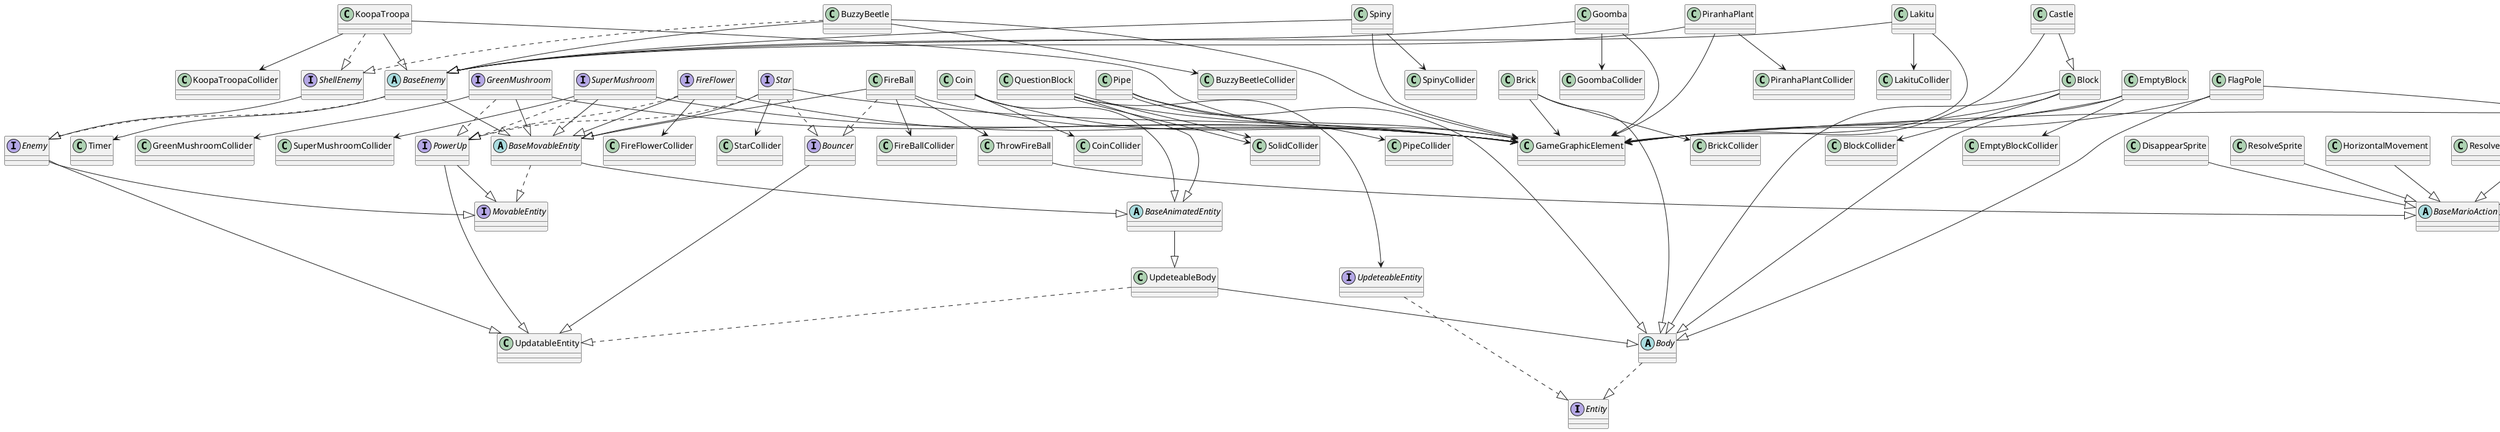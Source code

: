 @startuml
interface Entity 
Body ..|> Entity
abstract class Body
UpdeteableEntity ..|> Entity
interface UpdeteableEntity
UpdeteableBody --|> Body
UpdeteableBody ..|> UpdatableEntity
abstract class UpdatableBody
interface MovableEntity
BaseAnimatedEntity --|> UpdeteableBody
abstract class BaseAnimatedEntity
BaseMovableEntity --|> BaseAnimatedEntity
BaseMovableEntity ..|> MovableEntity
abstract class BaseMovableEntity
Block --|> Body
Block --> BlockCollider
Block --> GameGraphicElement
class Block
Brick --|> Body
Brick --> BrickCollider
Brick --> GameGraphicElement
class Brick
Pipe --|> Body
Pipe --> PipeCollider
Pipe --> GameGraphicElement
class Pipe
QuestionBlock --|> BaseAnimatedEntity
QuestionBlock --> SolidCollider
QuestionBlock --> SolidCollider
QuestionBlock --> GameGraphicElement
QuestionBlock --> UpdeteableEntity
class QuestionBlock
Enemy --|> UpdatableEntity
Enemy --|> MovableEntity
interface Enemy 
BaseEnemy --|> BaseMovableEntity
BaseEnemy ..|> Enemy
BaseEnemy --> Timer
abstract class BaseEnemy
Goomba --|> BaseEnemy
Goomba --> GameGraphicElement
Goomba --> GoombaCollider
class Goomba
ShellEnemy --|> Enemy
interface ShellEnemy
KoopaTroopa --|> BaseEnemy
KoopaTroopa ..|> ShellEnemy
KoopaTroopa --> KoopaTroopaCollider
KoopaTroopa --> GameGraphicElement
class KoopaTroopa
BuzzyBeetle --|> BaseEnemy
BuzzyBeetle ..|> ShellEnemy
BuzzyBeetle --> BuzzyBeetleCollider
BuzzyBeetle --> GameGraphicElement
class BuzzyBeetle
Lakitu --|> BaseEnemy
Lakitu --> LakituCollider
Lakitu --> GameGraphicElement
class Lakitu
Spiny --|> BaseEnemy
Spiny --> SpinyCollider
Spiny --> GameGraphicElement
class Spiny
PiranhaPlant --|> BaseEnemy
PiranhaPlant --> PiranhaPlantCollider
PiranhaPlant --> GameGraphicElement
class PiranhaPlant
PowerUp --|> UpdatableEntity
PowerUp --|> MovableEntity
interface PowerUp
FireFlower --|> BaseMovableEntity
FireFlower ..|> PowerUp
FireFlower --> FireFlowerCollider
FireFlower --> GameGraphicElement
interface FireFlower
GreenMushroom --|> BaseMovableEntity
GreenMushroom ..|> PowerUp
GreenMushroom --> GreenMushroomCollider
GreenMushroom --> GameGraphicElement
interface GreenMushroom
SuperMushroom --|> BaseMovableEntity
SuperMushroom ..|> PowerUp
SuperMushroom --> SuperMushroomCollider
SuperMushroom --> GameGraphicElement
interface SuperMushroom
Star --|> BaseMovableEntity
Star ..|> PowerUp
Star ..|> Bouncer
Star --> StarCollider
Star --> GameGraphicElement
interface Star
FireBall --|> BaseMovableEntity
FireBall ..|> Bouncer
FireBall --> FireBallCollider
FireBall --> GameGraphicElement
FireBall --> ThrowFireBall
class FireBall
Bouncer --|> UpdatableEntity
interface Bouncer
Coin --|> BaseAnimatedEntity
Coin --> CoinCollider
Coin --> GameGraphicElement
class Coin
EmptyBlock --|> Body
EmptyBlock --> EmptyBlockCollider
EmptyBlock --> GameGraphicElement
class EmptyBlock
FlagPole --|> Body
FlagPole --> FlagPoleCollider
FlagPole --> GameGraphicElement
class FlagPole
Castle --|> Block
Castle --> GameGraphicElement
class Castle
Mario --|> UpdatableBody
Mario --> SortedSet
Mario --> MarioAction
Mario --> Stack
Mario --> MarioState
Mario --> Runnable
Mario --> Queue
Mario --> MarioCollider
Mario --> GameGraphicElement
Mario --> Stats
Mario --> Direction
class Mario
interface MarioState
BaseMarioState ..|> MarioState
BaseMarioState --> MarioCollider
abstract class BaseMarioState
SuperMario --|> BaseMarioState
SuperMario --> Crouch
class SuperMario
FireMario --|> BaseMarioState
FireMario --> Crouch
FireMario --> ThrowFireBallr
class FireMario
interface MarioAction
BaseMarioAction ..|> MarioAction
abstract class BaseMarioAction
ActionComparator ..|> Comparator
class ActionComparator
Crouch --|> BaseMarioAction
class Crouch
DisappearSprite --|> BaseMarioAction
class DisappearSprite
ResolveSprite --|> BaseMarioAction
class ResolveSprite
HorizontalMovement --|> BaseMarioAction
class HorizontalMovement
ResolveHorizontalMovementDirection --|> BaseMarioAction
class ResolveHorizontalMovementDirection
VerticalMovement --|> BaseMarioAction
class VerticalMovement
ThrowFireBall --|> BaseMarioAction
class ThrowFireBall
@enduml
